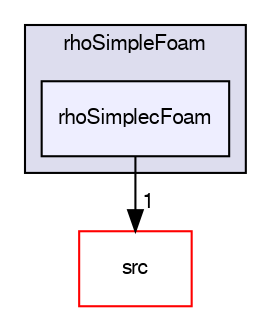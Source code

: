digraph "applications/solvers/compressible/rhoSimpleFoam/rhoSimplecFoam" {
  bgcolor=transparent;
  compound=true
  node [ fontsize="10", fontname="FreeSans"];
  edge [ labelfontsize="10", labelfontname="FreeSans"];
  subgraph clusterdir_02f8561ddd21433f2eae679929d7c0f8 {
    graph [ bgcolor="#ddddee", pencolor="black", label="rhoSimpleFoam" fontname="FreeSans", fontsize="10", URL="dir_02f8561ddd21433f2eae679929d7c0f8.html"]
  dir_987244661005f2ee23dcad878d61416d [shape=box, label="rhoSimplecFoam", style="filled", fillcolor="#eeeeff", pencolor="black", URL="dir_987244661005f2ee23dcad878d61416d.html"];
  }
  dir_68267d1309a1af8e8297ef4c3efbcdba [shape=box label="src" color="red" URL="dir_68267d1309a1af8e8297ef4c3efbcdba.html"];
  dir_987244661005f2ee23dcad878d61416d->dir_68267d1309a1af8e8297ef4c3efbcdba [headlabel="1", labeldistance=1.5 headhref="dir_000032_000577.html"];
}
